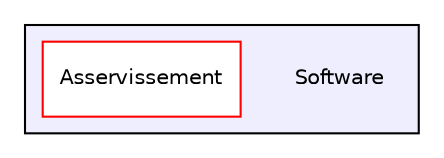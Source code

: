 digraph "Software" {
  compound=true
  node [ fontsize="10", fontname="Helvetica"];
  edge [ labelfontsize="10", labelfontname="Helvetica"];
  subgraph clusterdir_ffd77d2659707b83b2453bb00bb54e85 {
    graph [ bgcolor="#eeeeff", pencolor="black", label="" URL="dir_ffd77d2659707b83b2453bb00bb54e85.html"];
    dir_ffd77d2659707b83b2453bb00bb54e85 [shape=plaintext label="Software"];
    dir_6c9639399f875dbf2ecd251f38cb1726 [shape=box label="Asservissement" color="red" fillcolor="white" style="filled" URL="dir_6c9639399f875dbf2ecd251f38cb1726.html"];
  }
}

